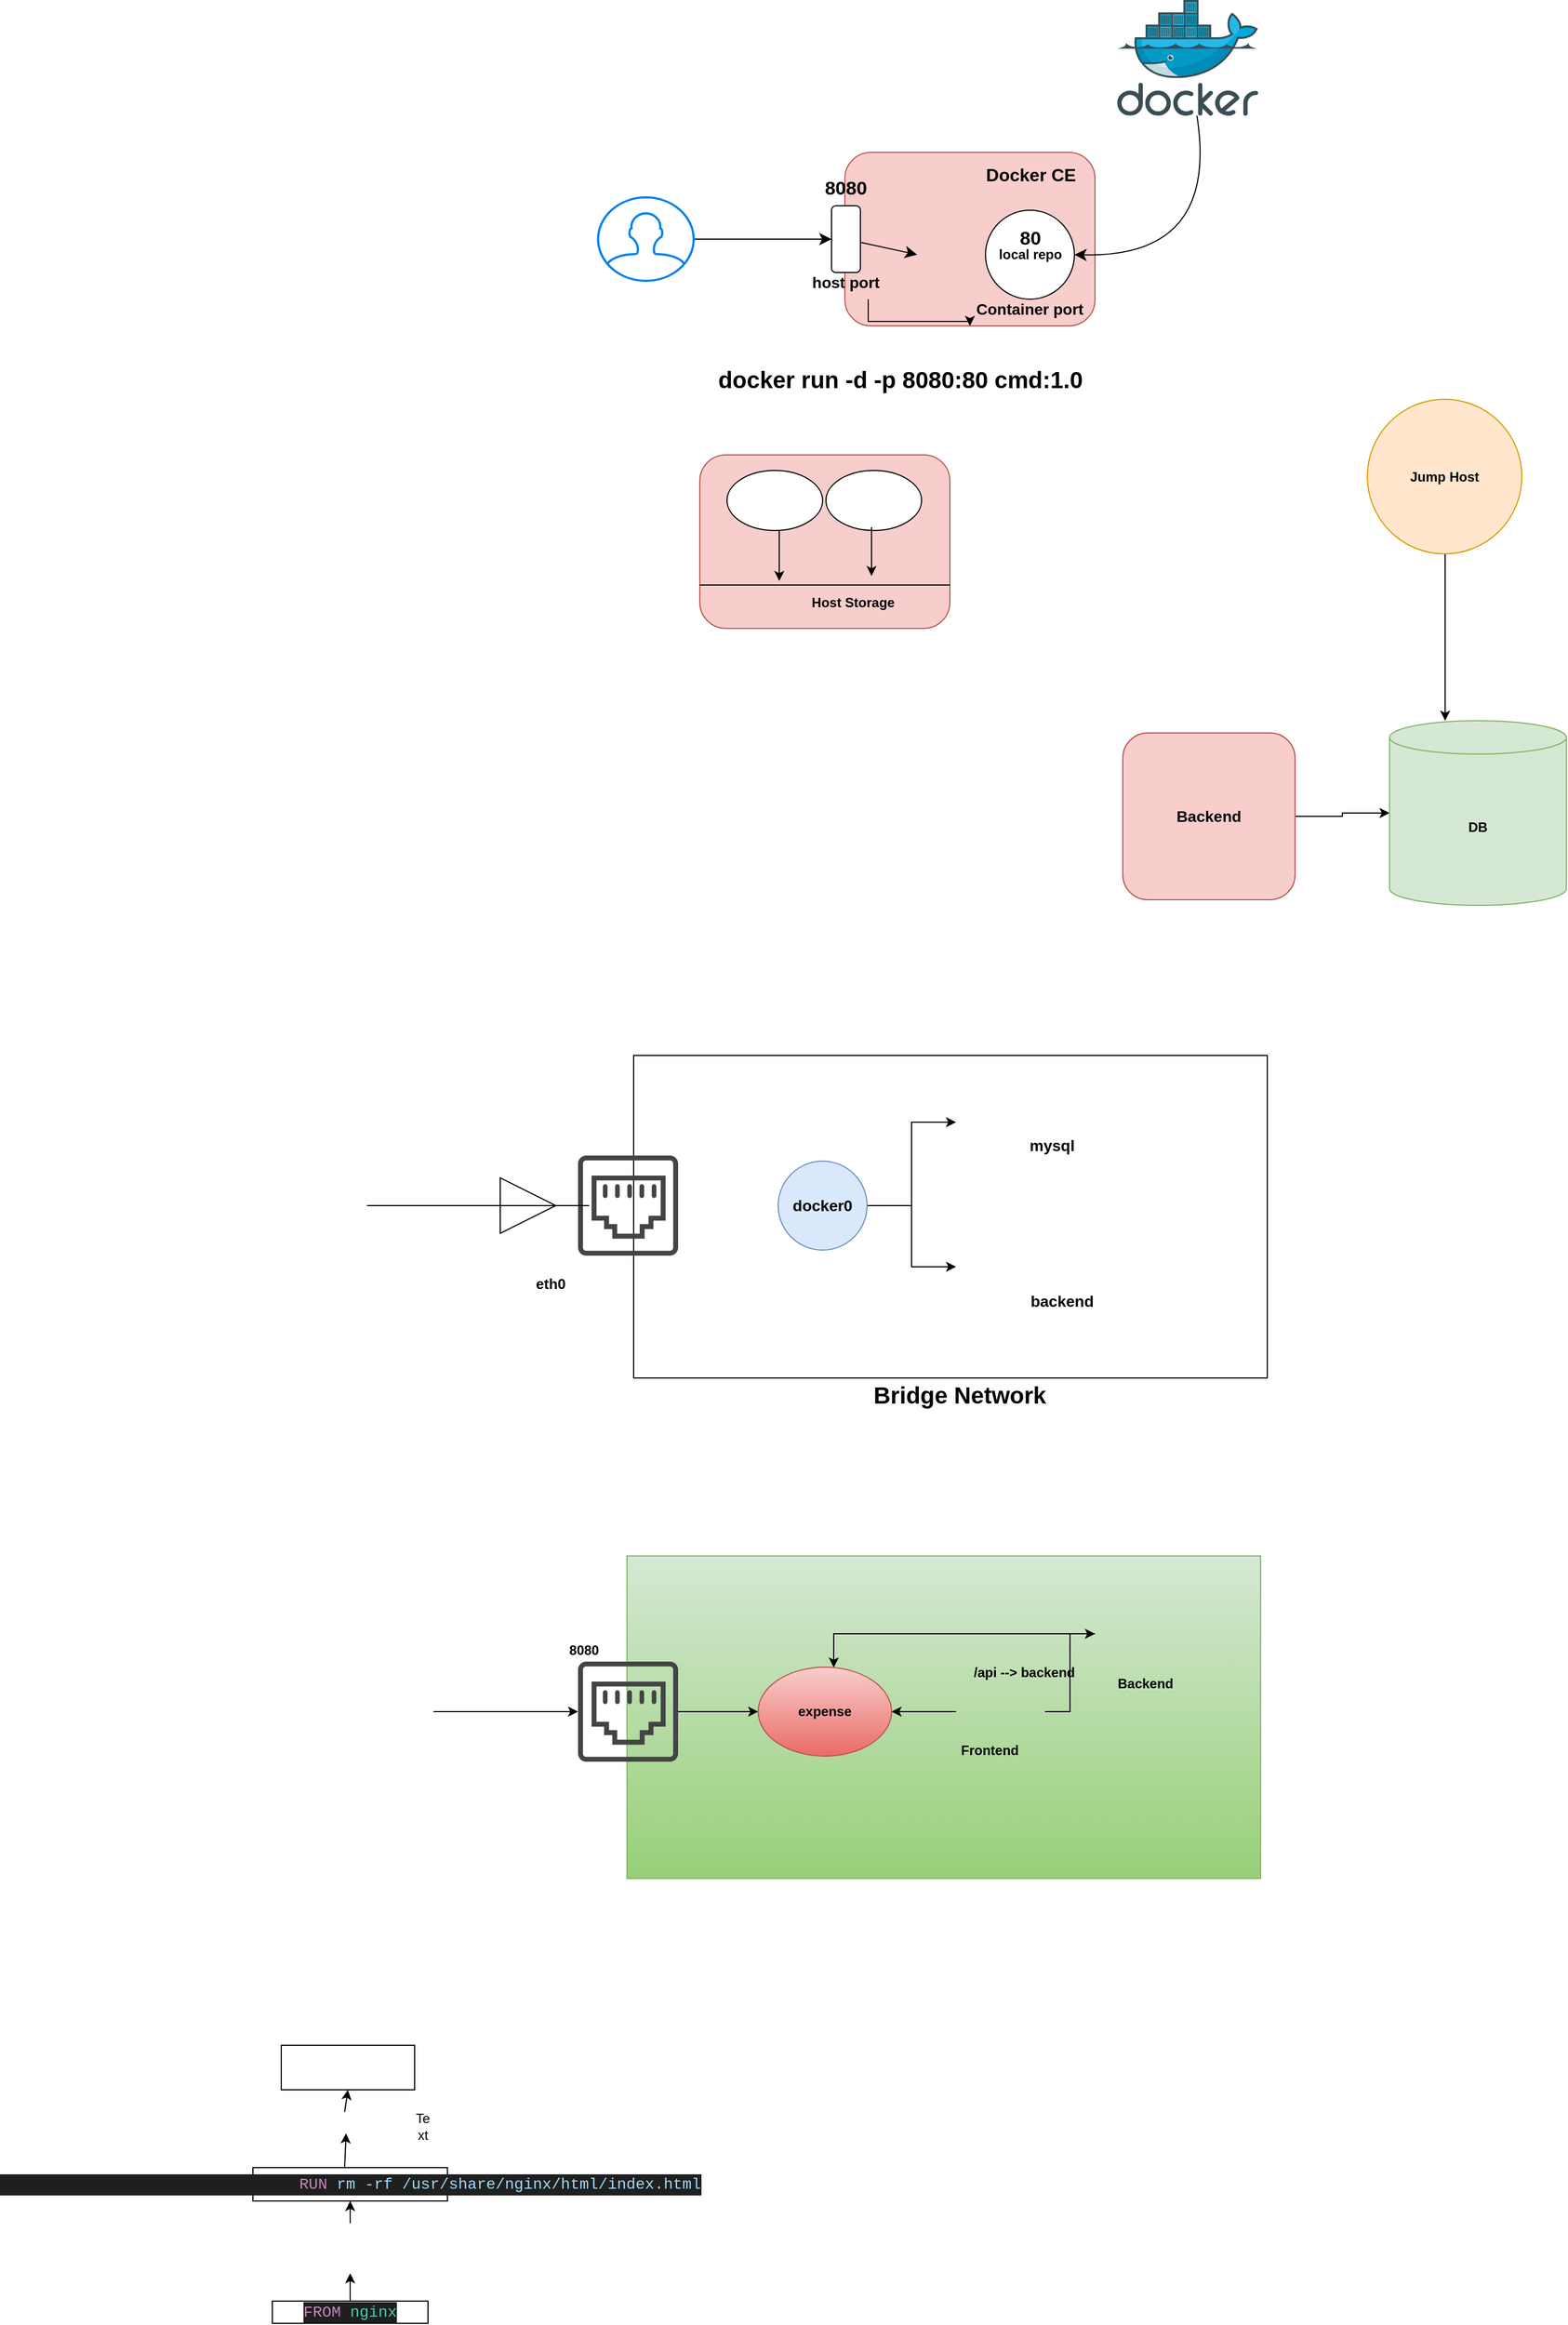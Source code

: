 <mxfile version="24.7.7">
  <diagram name="Page-1" id="YLKkbuRHNSi45PAIOOmi">
    <mxGraphModel dx="1500" dy="-52" grid="1" gridSize="10" guides="1" tooltips="1" connect="1" arrows="1" fold="1" page="0" pageScale="1" pageWidth="850" pageHeight="1100" math="0" shadow="0">
      <root>
        <mxCell id="0" />
        <mxCell id="1" parent="0" />
        <mxCell id="gEE7imtbmTJIeYi22en9-2" value="" style="rounded=1;whiteSpace=wrap;html=1;fillColor=#f8cecc;strokeColor=#b85450;" parent="1" vertex="1">
          <mxGeometry x="210" y="538" width="225" height="156" as="geometry" />
        </mxCell>
        <mxCell id="gEE7imtbmTJIeYi22en9-3" value="&lt;b&gt;Docker CE&lt;/b&gt;" style="text;html=1;align=center;verticalAlign=middle;resizable=0;points=[];autosize=1;strokeColor=none;fillColor=none;fontSize=16;" parent="1" vertex="1">
          <mxGeometry x="327" y="542" width="99" height="31" as="geometry" />
        </mxCell>
        <mxCell id="gEE7imtbmTJIeYi22en9-4" value="&lt;b&gt;local repo&lt;/b&gt;" style="ellipse;whiteSpace=wrap;html=1;aspect=fixed;" parent="1" vertex="1">
          <mxGeometry x="336.5" y="590" width="80" height="80" as="geometry" />
        </mxCell>
        <mxCell id="gEE7imtbmTJIeYi22en9-6" style="edgeStyle=none;curved=1;rounded=0;orthogonalLoop=1;jettySize=auto;html=1;entryX=1;entryY=0.5;entryDx=0;entryDy=0;fontSize=12;startSize=8;endSize=8;" parent="1" source="gEE7imtbmTJIeYi22en9-5" target="gEE7imtbmTJIeYi22en9-4" edge="1">
          <mxGeometry relative="1" as="geometry">
            <Array as="points">
              <mxPoint x="547" y="633" />
            </Array>
          </mxGeometry>
        </mxCell>
        <mxCell id="gEE7imtbmTJIeYi22en9-5" value="" style="image;sketch=0;aspect=fixed;html=1;points=[];align=center;fontSize=12;image=img/lib/mscae/Docker.svg;" parent="1" vertex="1">
          <mxGeometry x="455" y="401" width="126.83" height="104" as="geometry" />
        </mxCell>
        <mxCell id="gEE7imtbmTJIeYi22en9-7" value="" style="shape=image;html=1;verticalAlign=top;verticalLabelPosition=bottom;labelBackgroundColor=#ffffff;imageAspect=0;aspect=fixed;image=https://cdn1.iconfinder.com/data/icons/unicons-line-vol-3/24/docker-128.png" parent="1" vertex="1">
          <mxGeometry x="275" y="606" width="48" height="48" as="geometry" />
        </mxCell>
        <mxCell id="gEE7imtbmTJIeYi22en9-12" style="edgeStyle=none;curved=1;rounded=0;orthogonalLoop=1;jettySize=auto;html=1;entryX=0;entryY=0.5;entryDx=0;entryDy=0;fontSize=12;startSize=8;endSize=8;" parent="1" source="gEE7imtbmTJIeYi22en9-8" target="gEE7imtbmTJIeYi22en9-11" edge="1">
          <mxGeometry relative="1" as="geometry" />
        </mxCell>
        <mxCell id="gEE7imtbmTJIeYi22en9-8" value="" style="html=1;verticalLabelPosition=bottom;align=center;labelBackgroundColor=#ffffff;verticalAlign=top;strokeWidth=2;strokeColor=#0080F0;shadow=0;dashed=0;shape=mxgraph.ios7.icons.user;" parent="1" vertex="1">
          <mxGeometry x="-12" y="578.5" width="86" height="75" as="geometry" />
        </mxCell>
        <mxCell id="gEE7imtbmTJIeYi22en9-13" style="edgeStyle=none;curved=1;rounded=0;orthogonalLoop=1;jettySize=auto;html=1;entryX=0;entryY=0.5;entryDx=0;entryDy=0;fontSize=12;startSize=8;endSize=8;" parent="1" source="gEE7imtbmTJIeYi22en9-11" target="gEE7imtbmTJIeYi22en9-7" edge="1">
          <mxGeometry relative="1" as="geometry" />
        </mxCell>
        <mxCell id="gEE7imtbmTJIeYi22en9-11" value="" style="rounded=1;whiteSpace=wrap;html=1;" parent="1" vertex="1">
          <mxGeometry x="198" y="586" width="26" height="60" as="geometry" />
        </mxCell>
        <mxCell id="WxwY7AKl30t8H31mjGnm-1" value="" style="rounded=1;whiteSpace=wrap;html=1;fillColor=#f8cecc;strokeColor=#b85450;" parent="1" vertex="1">
          <mxGeometry x="79.5" y="810" width="225" height="156" as="geometry" />
        </mxCell>
        <mxCell id="WxwY7AKl30t8H31mjGnm-2" value="" style="ellipse;whiteSpace=wrap;html=1;" parent="1" vertex="1">
          <mxGeometry x="193" y="824" width="86" height="54" as="geometry" />
        </mxCell>
        <mxCell id="WxwY7AKl30t8H31mjGnm-5" style="edgeStyle=orthogonalEdgeStyle;rounded=0;orthogonalLoop=1;jettySize=auto;html=1;" parent="1" source="WxwY7AKl30t8H31mjGnm-3" edge="1">
          <mxGeometry relative="1" as="geometry">
            <mxPoint x="234" y="918.903" as="targetPoint" />
          </mxGeometry>
        </mxCell>
        <mxCell id="WxwY7AKl30t8H31mjGnm-3" value="" style="shape=image;html=1;verticalAlign=top;verticalLabelPosition=bottom;labelBackgroundColor=#ffffff;imageAspect=0;aspect=fixed;image=https://cdn1.iconfinder.com/data/icons/unicons-line-vol-3/24/docker-128.png" parent="1" vertex="1">
          <mxGeometry x="210" y="827" width="48" height="48" as="geometry" />
        </mxCell>
        <mxCell id="WxwY7AKl30t8H31mjGnm-4" value="" style="endArrow=none;html=1;rounded=0;exitX=0;exitY=0.75;exitDx=0;exitDy=0;entryX=1;entryY=0.75;entryDx=0;entryDy=0;" parent="1" source="WxwY7AKl30t8H31mjGnm-1" target="WxwY7AKl30t8H31mjGnm-1" edge="1">
          <mxGeometry width="50" height="50" relative="1" as="geometry">
            <mxPoint x="258" y="750" as="sourcePoint" />
            <mxPoint x="308" y="700" as="targetPoint" />
          </mxGeometry>
        </mxCell>
        <mxCell id="WxwY7AKl30t8H31mjGnm-6" value="" style="shape=image;html=1;verticalAlign=top;verticalLabelPosition=bottom;labelBackgroundColor=#ffffff;imageAspect=0;aspect=fixed;image=https://cdn1.iconfinder.com/data/icons/unicons-line-vol-3/24/docker-128.png" parent="1" vertex="1">
          <mxGeometry x="119" y="830" width="48" height="48" as="geometry" />
        </mxCell>
        <mxCell id="WxwY7AKl30t8H31mjGnm-7" value="" style="ellipse;whiteSpace=wrap;html=1;" parent="1" vertex="1">
          <mxGeometry x="104" y="824" width="86" height="54" as="geometry" />
        </mxCell>
        <mxCell id="WxwY7AKl30t8H31mjGnm-9" style="edgeStyle=orthogonalEdgeStyle;rounded=0;orthogonalLoop=1;jettySize=auto;html=1;" parent="1" source="WxwY7AKl30t8H31mjGnm-8" edge="1">
          <mxGeometry relative="1" as="geometry">
            <mxPoint x="151" y="923.347" as="targetPoint" />
          </mxGeometry>
        </mxCell>
        <mxCell id="WxwY7AKl30t8H31mjGnm-8" value="" style="shape=image;html=1;verticalAlign=top;verticalLabelPosition=bottom;labelBackgroundColor=#ffffff;imageAspect=0;aspect=fixed;image=https://cdn1.iconfinder.com/data/icons/unicons-line-vol-3/24/docker-128.png" parent="1" vertex="1">
          <mxGeometry x="127" y="830" width="48" height="48" as="geometry" />
        </mxCell>
        <mxCell id="WxwY7AKl30t8H31mjGnm-12" style="edgeStyle=orthogonalEdgeStyle;rounded=0;orthogonalLoop=1;jettySize=auto;html=1;" parent="1" source="WxwY7AKl30t8H31mjGnm-10" target="WxwY7AKl30t8H31mjGnm-11" edge="1">
          <mxGeometry relative="1" as="geometry" />
        </mxCell>
        <mxCell id="WxwY7AKl30t8H31mjGnm-10" value="&lt;b&gt;&lt;font style=&quot;font-size: 14px;&quot;&gt;Backend&lt;/font&gt;&lt;/b&gt;" style="rounded=1;whiteSpace=wrap;html=1;fillColor=#f8cecc;strokeColor=#b85450;" parent="1" vertex="1">
          <mxGeometry x="460" y="1060" width="155" height="150" as="geometry" />
        </mxCell>
        <mxCell id="WxwY7AKl30t8H31mjGnm-11" value="&lt;b&gt;DB&lt;/b&gt;" style="shape=cylinder3;whiteSpace=wrap;html=1;boundedLbl=1;backgroundOutline=1;size=15;fillColor=#d5e8d4;strokeColor=#82b366;" parent="1" vertex="1">
          <mxGeometry x="700" y="1049" width="159" height="166" as="geometry" />
        </mxCell>
        <mxCell id="WxwY7AKl30t8H31mjGnm-14" style="edgeStyle=orthogonalEdgeStyle;rounded=0;orthogonalLoop=1;jettySize=auto;html=1;" parent="1" source="WxwY7AKl30t8H31mjGnm-13" edge="1">
          <mxGeometry relative="1" as="geometry">
            <mxPoint x="750" y="1049" as="targetPoint" />
            <Array as="points">
              <mxPoint x="750" y="1049" />
            </Array>
          </mxGeometry>
        </mxCell>
        <mxCell id="WxwY7AKl30t8H31mjGnm-13" value="&lt;b&gt;Jump Host&lt;/b&gt;" style="ellipse;whiteSpace=wrap;html=1;aspect=fixed;fillColor=#ffe6cc;strokeColor=#d79b00;" parent="1" vertex="1">
          <mxGeometry x="680" y="760" width="139" height="139" as="geometry" />
        </mxCell>
        <mxCell id="o3ZxV5O5m04WIbQzUVBZ-1" value="" style="rounded=0;whiteSpace=wrap;html=1;" parent="1" vertex="1">
          <mxGeometry x="20" y="1350" width="570" height="290" as="geometry" />
        </mxCell>
        <mxCell id="o3ZxV5O5m04WIbQzUVBZ-2" value="" style="sketch=0;pointerEvents=1;shadow=0;dashed=0;html=1;strokeColor=none;fillColor=#434445;aspect=fixed;labelPosition=center;verticalLabelPosition=bottom;verticalAlign=top;align=center;outlineConnect=0;shape=mxgraph.vvd.ethernet_port;" parent="1" vertex="1">
          <mxGeometry x="-30" y="1440" width="90" height="90" as="geometry" />
        </mxCell>
        <mxCell id="o3ZxV5O5m04WIbQzUVBZ-3" value="" style="pointerEvents=1;verticalLabelPosition=bottom;shadow=0;dashed=0;align=center;html=1;verticalAlign=top;shape=mxgraph.electrical.miscellaneous.cable_termination" parent="1" vertex="1">
          <mxGeometry x="-220" y="1460" width="200" height="50" as="geometry" />
        </mxCell>
        <mxCell id="o3ZxV5O5m04WIbQzUVBZ-4" value="&lt;b&gt;&lt;font style=&quot;font-size: 13px;&quot;&gt;eth0&lt;/font&gt;&lt;/b&gt;" style="text;html=1;align=center;verticalAlign=middle;resizable=0;points=[];autosize=1;strokeColor=none;fillColor=none;" parent="1" vertex="1">
          <mxGeometry x="-80" y="1540" width="50" height="30" as="geometry" />
        </mxCell>
        <mxCell id="o3ZxV5O5m04WIbQzUVBZ-10" style="edgeStyle=orthogonalEdgeStyle;rounded=0;orthogonalLoop=1;jettySize=auto;html=1;" parent="1" source="o3ZxV5O5m04WIbQzUVBZ-5" target="o3ZxV5O5m04WIbQzUVBZ-6" edge="1">
          <mxGeometry relative="1" as="geometry" />
        </mxCell>
        <mxCell id="o3ZxV5O5m04WIbQzUVBZ-11" style="edgeStyle=orthogonalEdgeStyle;rounded=0;orthogonalLoop=1;jettySize=auto;html=1;" parent="1" source="o3ZxV5O5m04WIbQzUVBZ-5" target="o3ZxV5O5m04WIbQzUVBZ-7" edge="1">
          <mxGeometry relative="1" as="geometry" />
        </mxCell>
        <mxCell id="o3ZxV5O5m04WIbQzUVBZ-5" value="&lt;b&gt;&lt;font style=&quot;font-size: 14px;&quot;&gt;docker0&lt;/font&gt;&lt;/b&gt;" style="ellipse;whiteSpace=wrap;html=1;aspect=fixed;fillColor=#dae8fc;strokeColor=#6c8ebf;" parent="1" vertex="1">
          <mxGeometry x="150" y="1445" width="80" height="80" as="geometry" />
        </mxCell>
        <mxCell id="o3ZxV5O5m04WIbQzUVBZ-6" value="" style="shape=image;html=1;verticalAlign=top;verticalLabelPosition=bottom;labelBackgroundColor=#ffffff;imageAspect=0;aspect=fixed;image=https://cdn1.iconfinder.com/data/icons/unicons-line-vol-3/24/docker-128.png" parent="1" vertex="1">
          <mxGeometry x="310" y="1360" width="100" height="100" as="geometry" />
        </mxCell>
        <mxCell id="o3ZxV5O5m04WIbQzUVBZ-7" value="" style="shape=image;html=1;verticalAlign=top;verticalLabelPosition=bottom;labelBackgroundColor=#ffffff;imageAspect=0;aspect=fixed;image=https://cdn1.iconfinder.com/data/icons/unicons-line-vol-3/24/docker-128.png" parent="1" vertex="1">
          <mxGeometry x="310" y="1490" width="100" height="100" as="geometry" />
        </mxCell>
        <mxCell id="o3ZxV5O5m04WIbQzUVBZ-8" value="&lt;h2&gt;&lt;b&gt;&lt;font style=&quot;font-size: 14px;&quot;&gt;mysql&lt;/font&gt;&lt;/b&gt;&lt;/h2&gt;" style="text;html=1;align=center;verticalAlign=middle;resizable=0;points=[];autosize=1;strokeColor=none;fillColor=none;" parent="1" vertex="1">
          <mxGeometry x="366" y="1400" width="60" height="60" as="geometry" />
        </mxCell>
        <mxCell id="o3ZxV5O5m04WIbQzUVBZ-9" value="&lt;h2&gt;&lt;b&gt;&lt;font style=&quot;font-size: 14px;&quot;&gt;backend&lt;/font&gt;&lt;/b&gt;&lt;/h2&gt;" style="text;html=1;align=center;verticalAlign=middle;resizable=0;points=[];autosize=1;strokeColor=none;fillColor=none;" parent="1" vertex="1">
          <mxGeometry x="365" y="1540" width="80" height="60" as="geometry" />
        </mxCell>
        <mxCell id="o3ZxV5O5m04WIbQzUVBZ-14" value="" style="rounded=0;whiteSpace=wrap;html=1;fillColor=#d5e8d4;strokeColor=#82b366;gradientColor=#97d077;" parent="1" vertex="1">
          <mxGeometry x="14" y="1800" width="570" height="290" as="geometry" />
        </mxCell>
        <mxCell id="o3ZxV5O5m04WIbQzUVBZ-22" style="edgeStyle=orthogonalEdgeStyle;rounded=0;orthogonalLoop=1;jettySize=auto;html=1;" parent="1" source="o3ZxV5O5m04WIbQzUVBZ-15" target="o3ZxV5O5m04WIbQzUVBZ-18" edge="1">
          <mxGeometry relative="1" as="geometry" />
        </mxCell>
        <mxCell id="o3ZxV5O5m04WIbQzUVBZ-15" value="" style="sketch=0;pointerEvents=1;shadow=0;dashed=0;html=1;strokeColor=none;fillColor=#434445;aspect=fixed;labelPosition=center;verticalLabelPosition=bottom;verticalAlign=top;align=center;outlineConnect=0;shape=mxgraph.vvd.ethernet_port;" parent="1" vertex="1">
          <mxGeometry x="-30" y="1895" width="90" height="90" as="geometry" />
        </mxCell>
        <mxCell id="o3ZxV5O5m04WIbQzUVBZ-16" value="&lt;b&gt;8080&lt;/b&gt;" style="text;html=1;align=center;verticalAlign=middle;resizable=0;points=[];autosize=1;strokeColor=none;fillColor=none;" parent="1" vertex="1">
          <mxGeometry x="-50" y="1870" width="50" height="30" as="geometry" />
        </mxCell>
        <mxCell id="o3ZxV5O5m04WIbQzUVBZ-19" style="edgeStyle=orthogonalEdgeStyle;rounded=0;orthogonalLoop=1;jettySize=auto;html=1;" parent="1" source="o3ZxV5O5m04WIbQzUVBZ-17" target="o3ZxV5O5m04WIbQzUVBZ-18" edge="1">
          <mxGeometry relative="1" as="geometry">
            <Array as="points">
              <mxPoint x="200" y="1870" />
            </Array>
          </mxGeometry>
        </mxCell>
        <mxCell id="o3ZxV5O5m04WIbQzUVBZ-17" value="" style="shape=image;html=1;verticalAlign=top;verticalLabelPosition=bottom;labelBackgroundColor=#ffffff;imageAspect=0;aspect=fixed;image=https://cdn1.iconfinder.com/data/icons/unicons-line-vol-3/24/docker-128.png" parent="1" vertex="1">
          <mxGeometry x="435" y="1830" width="80" height="80" as="geometry" />
        </mxCell>
        <mxCell id="o3ZxV5O5m04WIbQzUVBZ-18" value="&lt;b&gt;expense&lt;/b&gt;" style="ellipse;whiteSpace=wrap;html=1;fillColor=#f8cecc;gradientColor=#ea6b66;strokeColor=#b85450;" parent="1" vertex="1">
          <mxGeometry x="132" y="1900" width="120" height="80" as="geometry" />
        </mxCell>
        <mxCell id="o3ZxV5O5m04WIbQzUVBZ-20" value="" style="endArrow=classic;html=1;rounded=0;" parent="1" target="o3ZxV5O5m04WIbQzUVBZ-15" edge="1">
          <mxGeometry width="50" height="50" relative="1" as="geometry">
            <mxPoint x="-160" y="1940" as="sourcePoint" />
            <mxPoint x="320" y="1890" as="targetPoint" />
          </mxGeometry>
        </mxCell>
        <mxCell id="o3ZxV5O5m04WIbQzUVBZ-21" value="&lt;b&gt;Backend&lt;/b&gt;" style="text;html=1;align=center;verticalAlign=middle;resizable=0;points=[];autosize=1;strokeColor=none;fillColor=none;" parent="1" vertex="1">
          <mxGeometry x="445" y="1900" width="70" height="30" as="geometry" />
        </mxCell>
        <mxCell id="o3ZxV5O5m04WIbQzUVBZ-24" style="edgeStyle=orthogonalEdgeStyle;rounded=0;orthogonalLoop=1;jettySize=auto;html=1;entryX=1;entryY=0.5;entryDx=0;entryDy=0;" parent="1" source="o3ZxV5O5m04WIbQzUVBZ-23" target="o3ZxV5O5m04WIbQzUVBZ-18" edge="1">
          <mxGeometry relative="1" as="geometry" />
        </mxCell>
        <mxCell id="o3ZxV5O5m04WIbQzUVBZ-27" style="edgeStyle=orthogonalEdgeStyle;rounded=0;orthogonalLoop=1;jettySize=auto;html=1;" parent="1" source="o3ZxV5O5m04WIbQzUVBZ-23" target="o3ZxV5O5m04WIbQzUVBZ-17" edge="1">
          <mxGeometry relative="1" as="geometry" />
        </mxCell>
        <mxCell id="o3ZxV5O5m04WIbQzUVBZ-23" value="" style="shape=image;html=1;verticalAlign=top;verticalLabelPosition=bottom;labelBackgroundColor=#ffffff;imageAspect=0;aspect=fixed;image=https://cdn1.iconfinder.com/data/icons/unicons-line-vol-3/24/docker-128.png" parent="1" vertex="1">
          <mxGeometry x="310" y="1900" width="80" height="80" as="geometry" />
        </mxCell>
        <mxCell id="o3ZxV5O5m04WIbQzUVBZ-25" value="&lt;b&gt;Frontend&lt;/b&gt;" style="text;html=1;align=center;verticalAlign=middle;resizable=0;points=[];autosize=1;strokeColor=none;fillColor=none;" parent="1" vertex="1">
          <mxGeometry x="300" y="1960" width="80" height="30" as="geometry" />
        </mxCell>
        <mxCell id="o3ZxV5O5m04WIbQzUVBZ-26" value="&lt;b&gt;/api --&amp;gt; backend&lt;/b&gt;" style="text;html=1;align=center;verticalAlign=middle;resizable=0;points=[];autosize=1;strokeColor=none;fillColor=none;" parent="1" vertex="1">
          <mxGeometry x="316" y="1890" width="110" height="30" as="geometry" />
        </mxCell>
        <mxCell id="FVXrQ5UTmjQ1m_fRflTd-1" value="&lt;b&gt;Host Storage&lt;/b&gt;" style="text;html=1;align=center;verticalAlign=middle;resizable=0;points=[];autosize=1;strokeColor=none;fillColor=none;" parent="1" vertex="1">
          <mxGeometry x="167" y="928" width="100" height="30" as="geometry" />
        </mxCell>
        <mxCell id="FVXrQ5UTmjQ1m_fRflTd-5" value="" style="edgeStyle=orthogonalEdgeStyle;rounded=0;orthogonalLoop=1;jettySize=auto;html=1;" parent="1" source="FVXrQ5UTmjQ1m_fRflTd-2" target="FVXrQ5UTmjQ1m_fRflTd-3" edge="1">
          <mxGeometry relative="1" as="geometry" />
        </mxCell>
        <mxCell id="FVXrQ5UTmjQ1m_fRflTd-2" value="&lt;div style=&quot;color: rgb(204, 204, 204); background-color: rgb(31, 31, 31); font-family: Consolas, &amp;quot;Courier New&amp;quot;, monospace; font-size: 14px; line-height: 19px; white-space: pre;&quot;&gt;&lt;span style=&quot;color: #c586c0;&quot;&gt;FROM&lt;/span&gt; &lt;span style=&quot;color: #4ec9b0;&quot;&gt;nginx&lt;/span&gt;&lt;/div&gt;" style="rounded=0;whiteSpace=wrap;html=1;" parent="1" vertex="1">
          <mxGeometry x="-305" y="2470" width="140" height="20" as="geometry" />
        </mxCell>
        <mxCell id="FVXrQ5UTmjQ1m_fRflTd-7" style="edgeStyle=orthogonalEdgeStyle;rounded=0;orthogonalLoop=1;jettySize=auto;html=1;entryX=0.5;entryY=1;entryDx=0;entryDy=0;" parent="1" source="FVXrQ5UTmjQ1m_fRflTd-3" target="FVXrQ5UTmjQ1m_fRflTd-6" edge="1">
          <mxGeometry relative="1" as="geometry" />
        </mxCell>
        <mxCell id="FVXrQ5UTmjQ1m_fRflTd-3" value="" style="shape=image;html=1;verticalAlign=top;verticalLabelPosition=bottom;labelBackgroundColor=#ffffff;imageAspect=0;aspect=fixed;image=https://cdn1.iconfinder.com/data/icons/unicons-line-vol-3/24/docker-128.png" parent="1" vertex="1">
          <mxGeometry x="-257.5" y="2400" width="45" height="45" as="geometry" />
        </mxCell>
        <mxCell id="FVXrQ5UTmjQ1m_fRflTd-6" value="&lt;div style=&quot;color: rgb(204, 204, 204); background-color: rgb(31, 31, 31); font-family: Consolas, &amp;quot;Courier New&amp;quot;, monospace; font-size: 14px; line-height: 19px; white-space: pre;&quot;&gt;&lt;span style=&quot;white-space: pre;&quot;&gt;&#x9;&lt;/span&gt;&lt;span style=&quot;white-space: pre;&quot;&gt;&#x9;&lt;/span&gt;&lt;span style=&quot;white-space: pre;&quot;&gt;&#x9;&lt;/span&gt;&lt;span style=&quot;white-space: pre;&quot;&gt;&#x9;&lt;/span&gt;&lt;span style=&quot;color: rgb(197, 134, 192);&quot;&gt;RUN&lt;/span&gt; &lt;span style=&quot;color: rgb(156, 220, 254);&quot;&gt;rm&lt;/span&gt; &lt;span style=&quot;color: rgb(156, 220, 254);&quot;&gt;-rf&lt;/span&gt; &lt;span style=&quot;color: rgb(156, 220, 254);&quot;&gt;/usr/share/nginx/html/index.html&lt;/span&gt;&lt;/div&gt;" style="rounded=0;whiteSpace=wrap;html=1;" parent="1" vertex="1">
          <mxGeometry x="-322.5" y="2350" width="175" height="30" as="geometry" />
        </mxCell>
        <mxCell id="FVXrQ5UTmjQ1m_fRflTd-9" value="" style="rounded=0;whiteSpace=wrap;html=1;" parent="1" vertex="1">
          <mxGeometry x="-297" y="2240" width="120" height="40" as="geometry" />
        </mxCell>
        <mxCell id="FVXrQ5UTmjQ1m_fRflTd-11" value="" style="shape=image;html=1;verticalAlign=top;verticalLabelPosition=bottom;labelBackgroundColor=#ffffff;imageAspect=0;aspect=fixed;image=https://cdn1.iconfinder.com/data/icons/unicons-line-vol-3/24/docker-128.png" parent="1" vertex="1">
          <mxGeometry x="-254" y="2290" width="34" height="34" as="geometry" />
        </mxCell>
        <mxCell id="r2InE355qkQjkjiLPfCj-3" style="edgeStyle=orthogonalEdgeStyle;rounded=0;orthogonalLoop=1;jettySize=auto;html=1;exitX=0.75;exitY=1;exitDx=0;exitDy=0;" parent="1" source="r2InE355qkQjkjiLPfCj-1" target="gEE7imtbmTJIeYi22en9-2" edge="1">
          <mxGeometry relative="1" as="geometry" />
        </mxCell>
        <mxCell id="r2InE355qkQjkjiLPfCj-1" value="&lt;b&gt;&lt;font style=&quot;font-size: 14px;&quot;&gt;host port&lt;/font&gt;&lt;/b&gt;" style="text;html=1;align=center;verticalAlign=middle;whiteSpace=wrap;rounded=0;" parent="1" vertex="1">
          <mxGeometry x="171" y="640" width="80" height="30" as="geometry" />
        </mxCell>
        <mxCell id="r2InE355qkQjkjiLPfCj-2" value="&lt;b&gt;&lt;font style=&quot;font-size: 14px;&quot;&gt;Container port&lt;/font&gt;&lt;/b&gt;" style="text;html=1;align=center;verticalAlign=middle;whiteSpace=wrap;rounded=0;" parent="1" vertex="1">
          <mxGeometry x="288.25" y="664" width="176.5" height="30" as="geometry" />
        </mxCell>
        <mxCell id="r2InE355qkQjkjiLPfCj-4" value="&lt;span style=&quot;line-height: 107%;&quot;&gt;&lt;b style=&quot;&quot;&gt;&lt;font style=&quot;font-size: 21px;&quot;&gt;docker&amp;nbsp;run -d -p 8080:80 cmd:1.0&amp;nbsp;&lt;/font&gt;&lt;/b&gt;&lt;/span&gt;" style="text;html=1;align=center;verticalAlign=middle;whiteSpace=wrap;rounded=0;" parent="1" vertex="1">
          <mxGeometry x="-12" y="730" width="550" height="30" as="geometry" />
        </mxCell>
        <mxCell id="r2InE355qkQjkjiLPfCj-12" value="&lt;b&gt;&lt;font style=&quot;font-size: 17px;&quot;&gt;8080&lt;/font&gt;&lt;/b&gt;" style="text;html=1;align=center;verticalAlign=middle;whiteSpace=wrap;rounded=0;" parent="1" vertex="1">
          <mxGeometry x="181" y="556" width="60" height="30" as="geometry" />
        </mxCell>
        <mxCell id="r2InE355qkQjkjiLPfCj-13" value="&lt;b&gt;&lt;font style=&quot;font-size: 17px;&quot;&gt;80&lt;/font&gt;&lt;/b&gt;" style="text;html=1;align=center;verticalAlign=middle;whiteSpace=wrap;rounded=0;" parent="1" vertex="1">
          <mxGeometry x="346.5" y="601" width="60" height="30" as="geometry" />
        </mxCell>
        <mxCell id="sHiS9qLjUukClUv7NMkC-3" value="&lt;b&gt;&lt;font style=&quot;font-size: 21px;&quot;&gt;Bridge Network&lt;/font&gt;&lt;/b&gt;" style="text;html=1;align=center;verticalAlign=middle;whiteSpace=wrap;rounded=0;" parent="1" vertex="1">
          <mxGeometry x="224" y="1640" width="179" height="30" as="geometry" />
        </mxCell>
        <mxCell id="X57t19h-Iv8DJkKxwNe6-2" value="" style="endArrow=classic;html=1;rounded=0;entryX=0.451;entryY=0.859;entryDx=0;entryDy=0;entryPerimeter=0;" edge="1" parent="1" target="FVXrQ5UTmjQ1m_fRflTd-11">
          <mxGeometry width="50" height="50" relative="1" as="geometry">
            <mxPoint x="-240" y="2350" as="sourcePoint" />
            <mxPoint x="-190" y="2300" as="targetPoint" />
          </mxGeometry>
        </mxCell>
        <mxCell id="X57t19h-Iv8DJkKxwNe6-3" value="" style="endArrow=classic;html=1;rounded=0;entryX=0.5;entryY=1;entryDx=0;entryDy=0;" edge="1" parent="1" target="FVXrQ5UTmjQ1m_fRflTd-9">
          <mxGeometry width="50" height="50" relative="1" as="geometry">
            <mxPoint x="-240" y="2300" as="sourcePoint" />
            <mxPoint x="-190" y="2250" as="targetPoint" />
          </mxGeometry>
        </mxCell>
        <mxCell id="X57t19h-Iv8DJkKxwNe6-4" value="Te&lt;div&gt;xt&lt;/div&gt;" style="text;html=1;align=center;verticalAlign=middle;resizable=0;points=[];autosize=1;strokeColor=none;fillColor=none;" vertex="1" parent="1">
          <mxGeometry x="-190" y="2293" width="40" height="40" as="geometry" />
        </mxCell>
      </root>
    </mxGraphModel>
  </diagram>
</mxfile>
